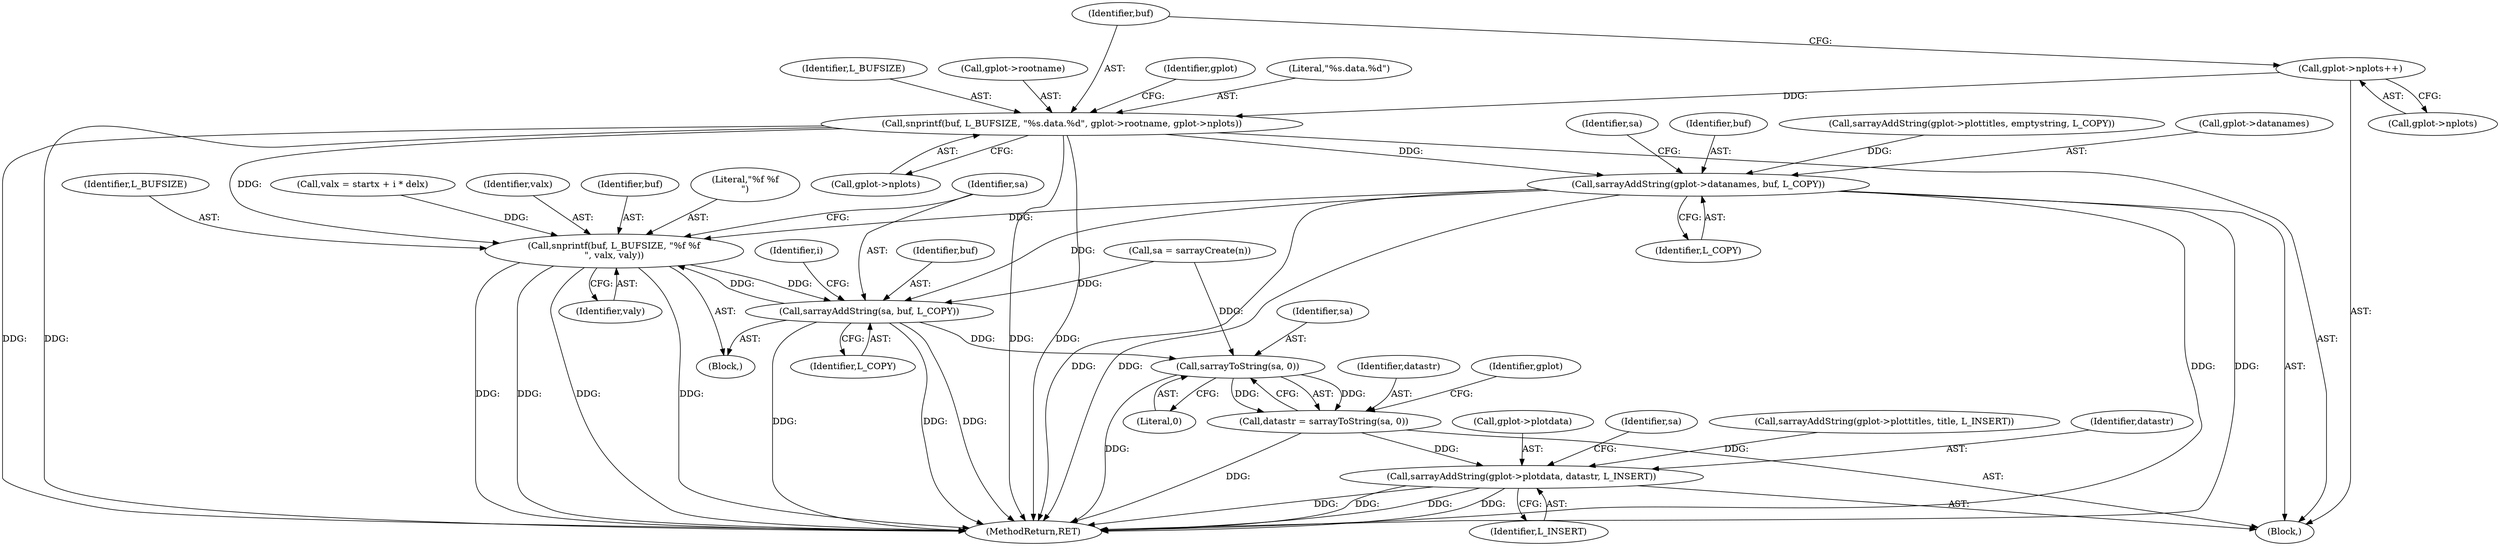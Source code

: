 digraph "0_leptonica_ee301cb2029db8a6289c5295daa42bba7715e99a_0@API" {
"1000230" [label="(Call,snprintf(buf, L_BUFSIZE, \"%s.data.%d\", gplot->rootname, gplot->nplots))"];
"1000226" [label="(Call,gplot->nplots++)"];
"1000240" [label="(Call,sarrayAddString(gplot->datanames, buf, L_COPY))"];
"1000280" [label="(Call,snprintf(buf, L_BUFSIZE, \"%f %f\n\", valx, valy))"];
"1000286" [label="(Call,sarrayAddString(sa, buf, L_COPY))"];
"1000292" [label="(Call,sarrayToString(sa, 0))"];
"1000290" [label="(Call,datastr = sarrayToString(sa, 0))"];
"1000295" [label="(Call,sarrayAddString(gplot->plotdata, datastr, L_INSERT))"];
"1000227" [label="(Call,gplot->nplots)"];
"1000296" [label="(Call,gplot->plotdata)"];
"1000284" [label="(Identifier,valx)"];
"1000244" [label="(Identifier,buf)"];
"1000286" [label="(Call,sarrayAddString(sa, buf, L_COPY))"];
"1000234" [label="(Call,gplot->rootname)"];
"1000258" [label="(Identifier,i)"];
"1000297" [label="(Identifier,gplot)"];
"1000291" [label="(Identifier,datastr)"];
"1000289" [label="(Identifier,L_COPY)"];
"1000245" [label="(Identifier,L_COPY)"];
"1000306" [label="(MethodReturn,RET)"];
"1000303" [label="(Identifier,sa)"];
"1000300" [label="(Identifier,L_INSERT)"];
"1000293" [label="(Identifier,sa)"];
"1000220" [label="(Call,sarrayAddString(gplot->plottitles, emptystring, L_COPY))"];
"1000287" [label="(Identifier,sa)"];
"1000280" [label="(Call,snprintf(buf, L_BUFSIZE, \"%f %f\n\", valx, valy))"];
"1000212" [label="(Call,sarrayAddString(gplot->plottitles, title, L_INSERT))"];
"1000241" [label="(Call,gplot->datanames)"];
"1000240" [label="(Call,sarrayAddString(gplot->datanames, buf, L_COPY))"];
"1000281" [label="(Identifier,buf)"];
"1000292" [label="(Call,sarrayToString(sa, 0))"];
"1000295" [label="(Call,sarrayAddString(gplot->plotdata, datastr, L_INSERT))"];
"1000109" [label="(Block,)"];
"1000226" [label="(Call,gplot->nplots++)"];
"1000231" [label="(Identifier,buf)"];
"1000259" [label="(Block,)"];
"1000288" [label="(Identifier,buf)"];
"1000299" [label="(Identifier,datastr)"];
"1000242" [label="(Identifier,gplot)"];
"1000237" [label="(Call,gplot->nplots)"];
"1000233" [label="(Literal,\"%s.data.%d\")"];
"1000283" [label="(Literal,\"%f %f\n\")"];
"1000282" [label="(Identifier,L_BUFSIZE)"];
"1000294" [label="(Literal,0)"];
"1000285" [label="(Identifier,valy)"];
"1000230" [label="(Call,snprintf(buf, L_BUFSIZE, \"%s.data.%d\", gplot->rootname, gplot->nplots))"];
"1000268" [label="(Call,valx = startx + i * delx)"];
"1000290" [label="(Call,datastr = sarrayToString(sa, 0))"];
"1000247" [label="(Identifier,sa)"];
"1000246" [label="(Call,sa = sarrayCreate(n))"];
"1000232" [label="(Identifier,L_BUFSIZE)"];
"1000230" -> "1000109"  [label="AST: "];
"1000230" -> "1000237"  [label="CFG: "];
"1000231" -> "1000230"  [label="AST: "];
"1000232" -> "1000230"  [label="AST: "];
"1000233" -> "1000230"  [label="AST: "];
"1000234" -> "1000230"  [label="AST: "];
"1000237" -> "1000230"  [label="AST: "];
"1000242" -> "1000230"  [label="CFG: "];
"1000230" -> "1000306"  [label="DDG: "];
"1000230" -> "1000306"  [label="DDG: "];
"1000230" -> "1000306"  [label="DDG: "];
"1000230" -> "1000306"  [label="DDG: "];
"1000226" -> "1000230"  [label="DDG: "];
"1000230" -> "1000240"  [label="DDG: "];
"1000230" -> "1000280"  [label="DDG: "];
"1000226" -> "1000109"  [label="AST: "];
"1000226" -> "1000227"  [label="CFG: "];
"1000227" -> "1000226"  [label="AST: "];
"1000231" -> "1000226"  [label="CFG: "];
"1000240" -> "1000109"  [label="AST: "];
"1000240" -> "1000245"  [label="CFG: "];
"1000241" -> "1000240"  [label="AST: "];
"1000244" -> "1000240"  [label="AST: "];
"1000245" -> "1000240"  [label="AST: "];
"1000247" -> "1000240"  [label="CFG: "];
"1000240" -> "1000306"  [label="DDG: "];
"1000240" -> "1000306"  [label="DDG: "];
"1000240" -> "1000306"  [label="DDG: "];
"1000240" -> "1000306"  [label="DDG: "];
"1000220" -> "1000240"  [label="DDG: "];
"1000240" -> "1000280"  [label="DDG: "];
"1000240" -> "1000286"  [label="DDG: "];
"1000280" -> "1000259"  [label="AST: "];
"1000280" -> "1000285"  [label="CFG: "];
"1000281" -> "1000280"  [label="AST: "];
"1000282" -> "1000280"  [label="AST: "];
"1000283" -> "1000280"  [label="AST: "];
"1000284" -> "1000280"  [label="AST: "];
"1000285" -> "1000280"  [label="AST: "];
"1000287" -> "1000280"  [label="CFG: "];
"1000280" -> "1000306"  [label="DDG: "];
"1000280" -> "1000306"  [label="DDG: "];
"1000280" -> "1000306"  [label="DDG: "];
"1000280" -> "1000306"  [label="DDG: "];
"1000286" -> "1000280"  [label="DDG: "];
"1000268" -> "1000280"  [label="DDG: "];
"1000280" -> "1000286"  [label="DDG: "];
"1000286" -> "1000259"  [label="AST: "];
"1000286" -> "1000289"  [label="CFG: "];
"1000287" -> "1000286"  [label="AST: "];
"1000288" -> "1000286"  [label="AST: "];
"1000289" -> "1000286"  [label="AST: "];
"1000258" -> "1000286"  [label="CFG: "];
"1000286" -> "1000306"  [label="DDG: "];
"1000286" -> "1000306"  [label="DDG: "];
"1000286" -> "1000306"  [label="DDG: "];
"1000246" -> "1000286"  [label="DDG: "];
"1000286" -> "1000292"  [label="DDG: "];
"1000292" -> "1000290"  [label="AST: "];
"1000292" -> "1000294"  [label="CFG: "];
"1000293" -> "1000292"  [label="AST: "];
"1000294" -> "1000292"  [label="AST: "];
"1000290" -> "1000292"  [label="CFG: "];
"1000292" -> "1000306"  [label="DDG: "];
"1000292" -> "1000290"  [label="DDG: "];
"1000292" -> "1000290"  [label="DDG: "];
"1000246" -> "1000292"  [label="DDG: "];
"1000290" -> "1000109"  [label="AST: "];
"1000291" -> "1000290"  [label="AST: "];
"1000297" -> "1000290"  [label="CFG: "];
"1000290" -> "1000306"  [label="DDG: "];
"1000290" -> "1000295"  [label="DDG: "];
"1000295" -> "1000109"  [label="AST: "];
"1000295" -> "1000300"  [label="CFG: "];
"1000296" -> "1000295"  [label="AST: "];
"1000299" -> "1000295"  [label="AST: "];
"1000300" -> "1000295"  [label="AST: "];
"1000303" -> "1000295"  [label="CFG: "];
"1000295" -> "1000306"  [label="DDG: "];
"1000295" -> "1000306"  [label="DDG: "];
"1000295" -> "1000306"  [label="DDG: "];
"1000295" -> "1000306"  [label="DDG: "];
"1000212" -> "1000295"  [label="DDG: "];
}
